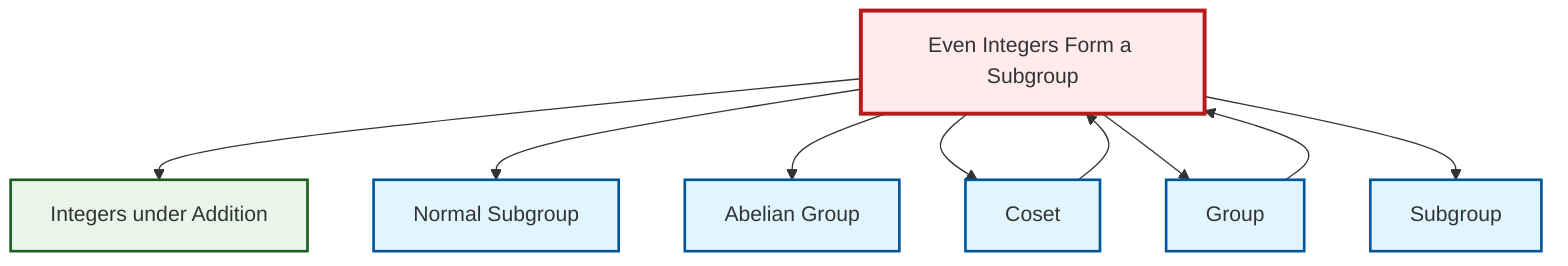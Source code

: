 graph TD
    classDef definition fill:#e1f5fe,stroke:#01579b,stroke-width:2px
    classDef theorem fill:#f3e5f5,stroke:#4a148c,stroke-width:2px
    classDef axiom fill:#fff3e0,stroke:#e65100,stroke-width:2px
    classDef example fill:#e8f5e9,stroke:#1b5e20,stroke-width:2px
    classDef current fill:#ffebee,stroke:#b71c1c,stroke-width:3px
    ex-even-integers-subgroup["Even Integers Form a Subgroup"]:::example
    def-group["Group"]:::definition
    def-coset["Coset"]:::definition
    def-subgroup["Subgroup"]:::definition
    def-abelian-group["Abelian Group"]:::definition
    ex-integers-addition["Integers under Addition"]:::example
    def-normal-subgroup["Normal Subgroup"]:::definition
    ex-even-integers-subgroup --> ex-integers-addition
    ex-even-integers-subgroup --> def-normal-subgroup
    ex-even-integers-subgroup --> def-abelian-group
    ex-even-integers-subgroup --> def-coset
    ex-even-integers-subgroup --> def-group
    def-group --> ex-even-integers-subgroup
    ex-even-integers-subgroup --> def-subgroup
    def-coset --> ex-even-integers-subgroup
    class ex-even-integers-subgroup current